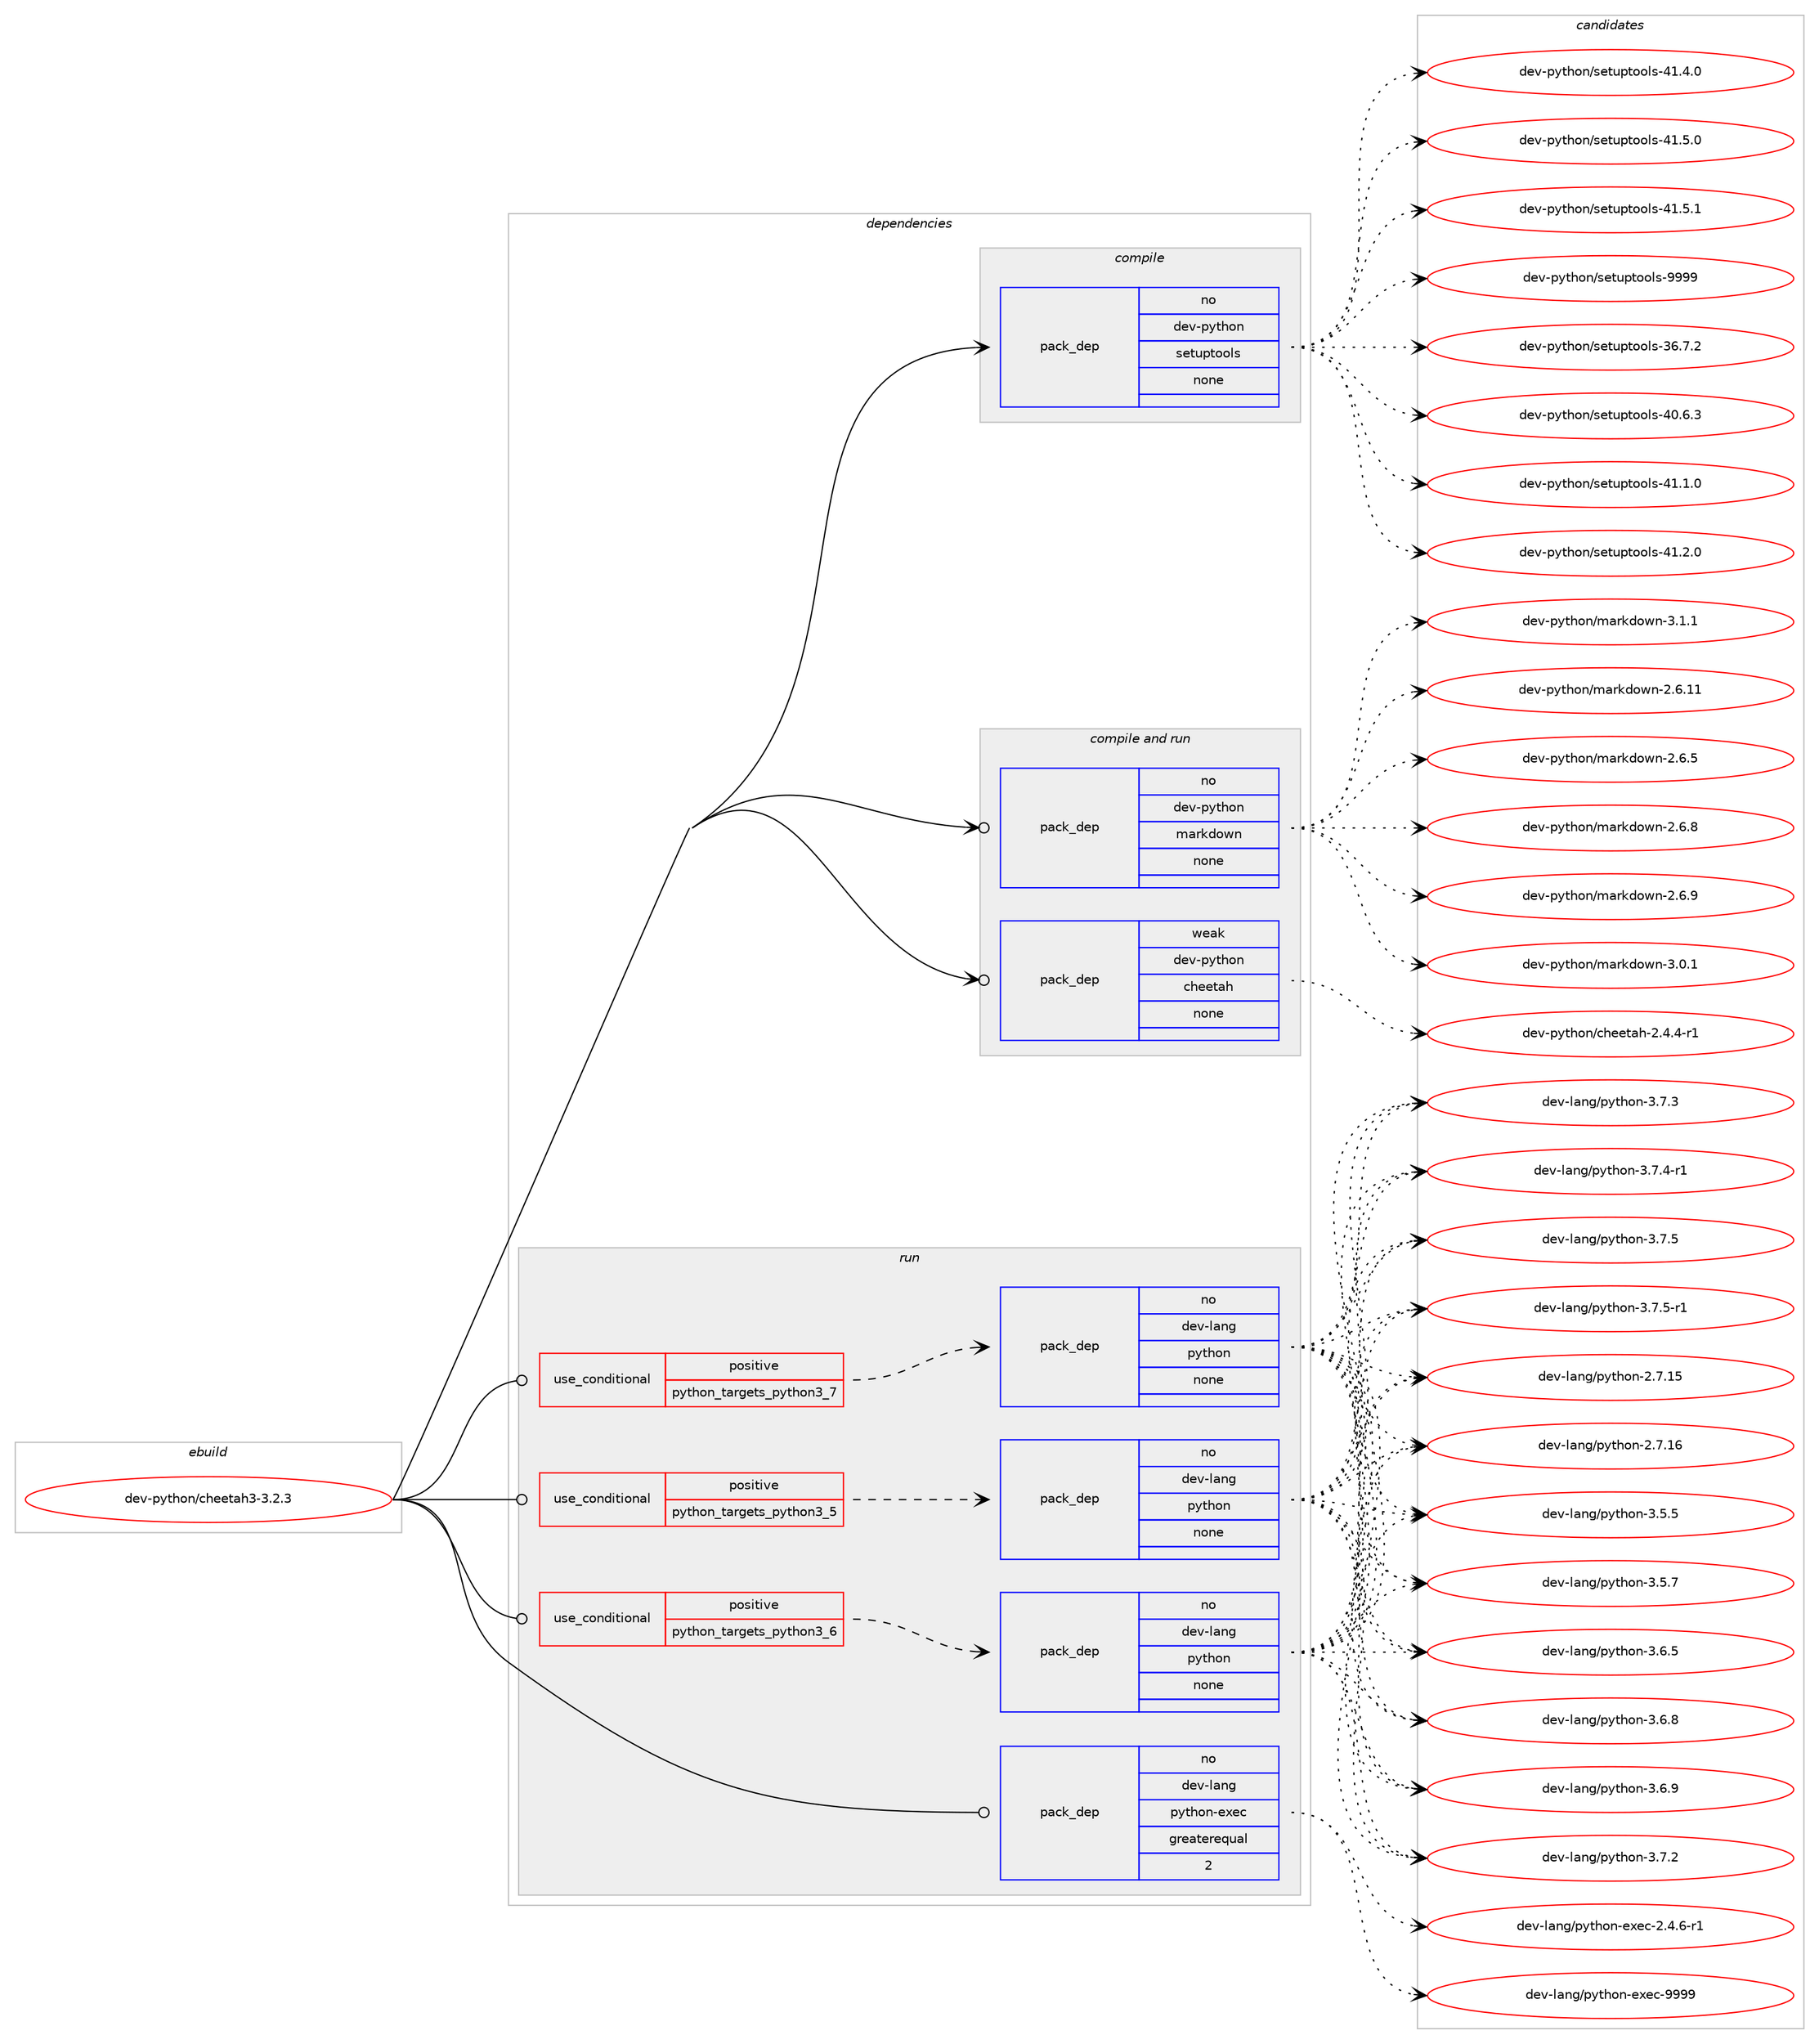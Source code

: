 digraph prolog {

# *************
# Graph options
# *************

newrank=true;
concentrate=true;
compound=true;
graph [rankdir=LR,fontname=Helvetica,fontsize=10,ranksep=1.5];#, ranksep=2.5, nodesep=0.2];
edge  [arrowhead=vee];
node  [fontname=Helvetica,fontsize=10];

# **********
# The ebuild
# **********

subgraph cluster_leftcol {
color=gray;
rank=same;
label=<<i>ebuild</i>>;
id [label="dev-python/cheetah3-3.2.3", color=red, width=4, href="../dev-python/cheetah3-3.2.3.svg"];
}

# ****************
# The dependencies
# ****************

subgraph cluster_midcol {
color=gray;
label=<<i>dependencies</i>>;
subgraph cluster_compile {
fillcolor="#eeeeee";
style=filled;
label=<<i>compile</i>>;
subgraph pack449430 {
dependency598648 [label=<<TABLE BORDER="0" CELLBORDER="1" CELLSPACING="0" CELLPADDING="4" WIDTH="220"><TR><TD ROWSPAN="6" CELLPADDING="30">pack_dep</TD></TR><TR><TD WIDTH="110">no</TD></TR><TR><TD>dev-python</TD></TR><TR><TD>setuptools</TD></TR><TR><TD>none</TD></TR><TR><TD></TD></TR></TABLE>>, shape=none, color=blue];
}
id:e -> dependency598648:w [weight=20,style="solid",arrowhead="vee"];
}
subgraph cluster_compileandrun {
fillcolor="#eeeeee";
style=filled;
label=<<i>compile and run</i>>;
subgraph pack449431 {
dependency598649 [label=<<TABLE BORDER="0" CELLBORDER="1" CELLSPACING="0" CELLPADDING="4" WIDTH="220"><TR><TD ROWSPAN="6" CELLPADDING="30">pack_dep</TD></TR><TR><TD WIDTH="110">no</TD></TR><TR><TD>dev-python</TD></TR><TR><TD>markdown</TD></TR><TR><TD>none</TD></TR><TR><TD></TD></TR></TABLE>>, shape=none, color=blue];
}
id:e -> dependency598649:w [weight=20,style="solid",arrowhead="odotvee"];
subgraph pack449432 {
dependency598650 [label=<<TABLE BORDER="0" CELLBORDER="1" CELLSPACING="0" CELLPADDING="4" WIDTH="220"><TR><TD ROWSPAN="6" CELLPADDING="30">pack_dep</TD></TR><TR><TD WIDTH="110">weak</TD></TR><TR><TD>dev-python</TD></TR><TR><TD>cheetah</TD></TR><TR><TD>none</TD></TR><TR><TD></TD></TR></TABLE>>, shape=none, color=blue];
}
id:e -> dependency598650:w [weight=20,style="solid",arrowhead="odotvee"];
}
subgraph cluster_run {
fillcolor="#eeeeee";
style=filled;
label=<<i>run</i>>;
subgraph cond137439 {
dependency598651 [label=<<TABLE BORDER="0" CELLBORDER="1" CELLSPACING="0" CELLPADDING="4"><TR><TD ROWSPAN="3" CELLPADDING="10">use_conditional</TD></TR><TR><TD>positive</TD></TR><TR><TD>python_targets_python3_5</TD></TR></TABLE>>, shape=none, color=red];
subgraph pack449433 {
dependency598652 [label=<<TABLE BORDER="0" CELLBORDER="1" CELLSPACING="0" CELLPADDING="4" WIDTH="220"><TR><TD ROWSPAN="6" CELLPADDING="30">pack_dep</TD></TR><TR><TD WIDTH="110">no</TD></TR><TR><TD>dev-lang</TD></TR><TR><TD>python</TD></TR><TR><TD>none</TD></TR><TR><TD></TD></TR></TABLE>>, shape=none, color=blue];
}
dependency598651:e -> dependency598652:w [weight=20,style="dashed",arrowhead="vee"];
}
id:e -> dependency598651:w [weight=20,style="solid",arrowhead="odot"];
subgraph cond137440 {
dependency598653 [label=<<TABLE BORDER="0" CELLBORDER="1" CELLSPACING="0" CELLPADDING="4"><TR><TD ROWSPAN="3" CELLPADDING="10">use_conditional</TD></TR><TR><TD>positive</TD></TR><TR><TD>python_targets_python3_6</TD></TR></TABLE>>, shape=none, color=red];
subgraph pack449434 {
dependency598654 [label=<<TABLE BORDER="0" CELLBORDER="1" CELLSPACING="0" CELLPADDING="4" WIDTH="220"><TR><TD ROWSPAN="6" CELLPADDING="30">pack_dep</TD></TR><TR><TD WIDTH="110">no</TD></TR><TR><TD>dev-lang</TD></TR><TR><TD>python</TD></TR><TR><TD>none</TD></TR><TR><TD></TD></TR></TABLE>>, shape=none, color=blue];
}
dependency598653:e -> dependency598654:w [weight=20,style="dashed",arrowhead="vee"];
}
id:e -> dependency598653:w [weight=20,style="solid",arrowhead="odot"];
subgraph cond137441 {
dependency598655 [label=<<TABLE BORDER="0" CELLBORDER="1" CELLSPACING="0" CELLPADDING="4"><TR><TD ROWSPAN="3" CELLPADDING="10">use_conditional</TD></TR><TR><TD>positive</TD></TR><TR><TD>python_targets_python3_7</TD></TR></TABLE>>, shape=none, color=red];
subgraph pack449435 {
dependency598656 [label=<<TABLE BORDER="0" CELLBORDER="1" CELLSPACING="0" CELLPADDING="4" WIDTH="220"><TR><TD ROWSPAN="6" CELLPADDING="30">pack_dep</TD></TR><TR><TD WIDTH="110">no</TD></TR><TR><TD>dev-lang</TD></TR><TR><TD>python</TD></TR><TR><TD>none</TD></TR><TR><TD></TD></TR></TABLE>>, shape=none, color=blue];
}
dependency598655:e -> dependency598656:w [weight=20,style="dashed",arrowhead="vee"];
}
id:e -> dependency598655:w [weight=20,style="solid",arrowhead="odot"];
subgraph pack449436 {
dependency598657 [label=<<TABLE BORDER="0" CELLBORDER="1" CELLSPACING="0" CELLPADDING="4" WIDTH="220"><TR><TD ROWSPAN="6" CELLPADDING="30">pack_dep</TD></TR><TR><TD WIDTH="110">no</TD></TR><TR><TD>dev-lang</TD></TR><TR><TD>python-exec</TD></TR><TR><TD>greaterequal</TD></TR><TR><TD>2</TD></TR></TABLE>>, shape=none, color=blue];
}
id:e -> dependency598657:w [weight=20,style="solid",arrowhead="odot"];
}
}

# **************
# The candidates
# **************

subgraph cluster_choices {
rank=same;
color=gray;
label=<<i>candidates</i>>;

subgraph choice449430 {
color=black;
nodesep=1;
choice100101118451121211161041111104711510111611711211611111110811545515446554650 [label="dev-python/setuptools-36.7.2", color=red, width=4,href="../dev-python/setuptools-36.7.2.svg"];
choice100101118451121211161041111104711510111611711211611111110811545524846544651 [label="dev-python/setuptools-40.6.3", color=red, width=4,href="../dev-python/setuptools-40.6.3.svg"];
choice100101118451121211161041111104711510111611711211611111110811545524946494648 [label="dev-python/setuptools-41.1.0", color=red, width=4,href="../dev-python/setuptools-41.1.0.svg"];
choice100101118451121211161041111104711510111611711211611111110811545524946504648 [label="dev-python/setuptools-41.2.0", color=red, width=4,href="../dev-python/setuptools-41.2.0.svg"];
choice100101118451121211161041111104711510111611711211611111110811545524946524648 [label="dev-python/setuptools-41.4.0", color=red, width=4,href="../dev-python/setuptools-41.4.0.svg"];
choice100101118451121211161041111104711510111611711211611111110811545524946534648 [label="dev-python/setuptools-41.5.0", color=red, width=4,href="../dev-python/setuptools-41.5.0.svg"];
choice100101118451121211161041111104711510111611711211611111110811545524946534649 [label="dev-python/setuptools-41.5.1", color=red, width=4,href="../dev-python/setuptools-41.5.1.svg"];
choice10010111845112121116104111110471151011161171121161111111081154557575757 [label="dev-python/setuptools-9999", color=red, width=4,href="../dev-python/setuptools-9999.svg"];
dependency598648:e -> choice100101118451121211161041111104711510111611711211611111110811545515446554650:w [style=dotted,weight="100"];
dependency598648:e -> choice100101118451121211161041111104711510111611711211611111110811545524846544651:w [style=dotted,weight="100"];
dependency598648:e -> choice100101118451121211161041111104711510111611711211611111110811545524946494648:w [style=dotted,weight="100"];
dependency598648:e -> choice100101118451121211161041111104711510111611711211611111110811545524946504648:w [style=dotted,weight="100"];
dependency598648:e -> choice100101118451121211161041111104711510111611711211611111110811545524946524648:w [style=dotted,weight="100"];
dependency598648:e -> choice100101118451121211161041111104711510111611711211611111110811545524946534648:w [style=dotted,weight="100"];
dependency598648:e -> choice100101118451121211161041111104711510111611711211611111110811545524946534649:w [style=dotted,weight="100"];
dependency598648:e -> choice10010111845112121116104111110471151011161171121161111111081154557575757:w [style=dotted,weight="100"];
}
subgraph choice449431 {
color=black;
nodesep=1;
choice10010111845112121116104111110471099711410710011111911045504654464949 [label="dev-python/markdown-2.6.11", color=red, width=4,href="../dev-python/markdown-2.6.11.svg"];
choice100101118451121211161041111104710997114107100111119110455046544653 [label="dev-python/markdown-2.6.5", color=red, width=4,href="../dev-python/markdown-2.6.5.svg"];
choice100101118451121211161041111104710997114107100111119110455046544656 [label="dev-python/markdown-2.6.8", color=red, width=4,href="../dev-python/markdown-2.6.8.svg"];
choice100101118451121211161041111104710997114107100111119110455046544657 [label="dev-python/markdown-2.6.9", color=red, width=4,href="../dev-python/markdown-2.6.9.svg"];
choice100101118451121211161041111104710997114107100111119110455146484649 [label="dev-python/markdown-3.0.1", color=red, width=4,href="../dev-python/markdown-3.0.1.svg"];
choice100101118451121211161041111104710997114107100111119110455146494649 [label="dev-python/markdown-3.1.1", color=red, width=4,href="../dev-python/markdown-3.1.1.svg"];
dependency598649:e -> choice10010111845112121116104111110471099711410710011111911045504654464949:w [style=dotted,weight="100"];
dependency598649:e -> choice100101118451121211161041111104710997114107100111119110455046544653:w [style=dotted,weight="100"];
dependency598649:e -> choice100101118451121211161041111104710997114107100111119110455046544656:w [style=dotted,weight="100"];
dependency598649:e -> choice100101118451121211161041111104710997114107100111119110455046544657:w [style=dotted,weight="100"];
dependency598649:e -> choice100101118451121211161041111104710997114107100111119110455146484649:w [style=dotted,weight="100"];
dependency598649:e -> choice100101118451121211161041111104710997114107100111119110455146494649:w [style=dotted,weight="100"];
}
subgraph choice449432 {
color=black;
nodesep=1;
choice100101118451121211161041111104799104101101116971044550465246524511449 [label="dev-python/cheetah-2.4.4-r1", color=red, width=4,href="../dev-python/cheetah-2.4.4-r1.svg"];
dependency598650:e -> choice100101118451121211161041111104799104101101116971044550465246524511449:w [style=dotted,weight="100"];
}
subgraph choice449433 {
color=black;
nodesep=1;
choice10010111845108971101034711212111610411111045504655464953 [label="dev-lang/python-2.7.15", color=red, width=4,href="../dev-lang/python-2.7.15.svg"];
choice10010111845108971101034711212111610411111045504655464954 [label="dev-lang/python-2.7.16", color=red, width=4,href="../dev-lang/python-2.7.16.svg"];
choice100101118451089711010347112121116104111110455146534653 [label="dev-lang/python-3.5.5", color=red, width=4,href="../dev-lang/python-3.5.5.svg"];
choice100101118451089711010347112121116104111110455146534655 [label="dev-lang/python-3.5.7", color=red, width=4,href="../dev-lang/python-3.5.7.svg"];
choice100101118451089711010347112121116104111110455146544653 [label="dev-lang/python-3.6.5", color=red, width=4,href="../dev-lang/python-3.6.5.svg"];
choice100101118451089711010347112121116104111110455146544656 [label="dev-lang/python-3.6.8", color=red, width=4,href="../dev-lang/python-3.6.8.svg"];
choice100101118451089711010347112121116104111110455146544657 [label="dev-lang/python-3.6.9", color=red, width=4,href="../dev-lang/python-3.6.9.svg"];
choice100101118451089711010347112121116104111110455146554650 [label="dev-lang/python-3.7.2", color=red, width=4,href="../dev-lang/python-3.7.2.svg"];
choice100101118451089711010347112121116104111110455146554651 [label="dev-lang/python-3.7.3", color=red, width=4,href="../dev-lang/python-3.7.3.svg"];
choice1001011184510897110103471121211161041111104551465546524511449 [label="dev-lang/python-3.7.4-r1", color=red, width=4,href="../dev-lang/python-3.7.4-r1.svg"];
choice100101118451089711010347112121116104111110455146554653 [label="dev-lang/python-3.7.5", color=red, width=4,href="../dev-lang/python-3.7.5.svg"];
choice1001011184510897110103471121211161041111104551465546534511449 [label="dev-lang/python-3.7.5-r1", color=red, width=4,href="../dev-lang/python-3.7.5-r1.svg"];
dependency598652:e -> choice10010111845108971101034711212111610411111045504655464953:w [style=dotted,weight="100"];
dependency598652:e -> choice10010111845108971101034711212111610411111045504655464954:w [style=dotted,weight="100"];
dependency598652:e -> choice100101118451089711010347112121116104111110455146534653:w [style=dotted,weight="100"];
dependency598652:e -> choice100101118451089711010347112121116104111110455146534655:w [style=dotted,weight="100"];
dependency598652:e -> choice100101118451089711010347112121116104111110455146544653:w [style=dotted,weight="100"];
dependency598652:e -> choice100101118451089711010347112121116104111110455146544656:w [style=dotted,weight="100"];
dependency598652:e -> choice100101118451089711010347112121116104111110455146544657:w [style=dotted,weight="100"];
dependency598652:e -> choice100101118451089711010347112121116104111110455146554650:w [style=dotted,weight="100"];
dependency598652:e -> choice100101118451089711010347112121116104111110455146554651:w [style=dotted,weight="100"];
dependency598652:e -> choice1001011184510897110103471121211161041111104551465546524511449:w [style=dotted,weight="100"];
dependency598652:e -> choice100101118451089711010347112121116104111110455146554653:w [style=dotted,weight="100"];
dependency598652:e -> choice1001011184510897110103471121211161041111104551465546534511449:w [style=dotted,weight="100"];
}
subgraph choice449434 {
color=black;
nodesep=1;
choice10010111845108971101034711212111610411111045504655464953 [label="dev-lang/python-2.7.15", color=red, width=4,href="../dev-lang/python-2.7.15.svg"];
choice10010111845108971101034711212111610411111045504655464954 [label="dev-lang/python-2.7.16", color=red, width=4,href="../dev-lang/python-2.7.16.svg"];
choice100101118451089711010347112121116104111110455146534653 [label="dev-lang/python-3.5.5", color=red, width=4,href="../dev-lang/python-3.5.5.svg"];
choice100101118451089711010347112121116104111110455146534655 [label="dev-lang/python-3.5.7", color=red, width=4,href="../dev-lang/python-3.5.7.svg"];
choice100101118451089711010347112121116104111110455146544653 [label="dev-lang/python-3.6.5", color=red, width=4,href="../dev-lang/python-3.6.5.svg"];
choice100101118451089711010347112121116104111110455146544656 [label="dev-lang/python-3.6.8", color=red, width=4,href="../dev-lang/python-3.6.8.svg"];
choice100101118451089711010347112121116104111110455146544657 [label="dev-lang/python-3.6.9", color=red, width=4,href="../dev-lang/python-3.6.9.svg"];
choice100101118451089711010347112121116104111110455146554650 [label="dev-lang/python-3.7.2", color=red, width=4,href="../dev-lang/python-3.7.2.svg"];
choice100101118451089711010347112121116104111110455146554651 [label="dev-lang/python-3.7.3", color=red, width=4,href="../dev-lang/python-3.7.3.svg"];
choice1001011184510897110103471121211161041111104551465546524511449 [label="dev-lang/python-3.7.4-r1", color=red, width=4,href="../dev-lang/python-3.7.4-r1.svg"];
choice100101118451089711010347112121116104111110455146554653 [label="dev-lang/python-3.7.5", color=red, width=4,href="../dev-lang/python-3.7.5.svg"];
choice1001011184510897110103471121211161041111104551465546534511449 [label="dev-lang/python-3.7.5-r1", color=red, width=4,href="../dev-lang/python-3.7.5-r1.svg"];
dependency598654:e -> choice10010111845108971101034711212111610411111045504655464953:w [style=dotted,weight="100"];
dependency598654:e -> choice10010111845108971101034711212111610411111045504655464954:w [style=dotted,weight="100"];
dependency598654:e -> choice100101118451089711010347112121116104111110455146534653:w [style=dotted,weight="100"];
dependency598654:e -> choice100101118451089711010347112121116104111110455146534655:w [style=dotted,weight="100"];
dependency598654:e -> choice100101118451089711010347112121116104111110455146544653:w [style=dotted,weight="100"];
dependency598654:e -> choice100101118451089711010347112121116104111110455146544656:w [style=dotted,weight="100"];
dependency598654:e -> choice100101118451089711010347112121116104111110455146544657:w [style=dotted,weight="100"];
dependency598654:e -> choice100101118451089711010347112121116104111110455146554650:w [style=dotted,weight="100"];
dependency598654:e -> choice100101118451089711010347112121116104111110455146554651:w [style=dotted,weight="100"];
dependency598654:e -> choice1001011184510897110103471121211161041111104551465546524511449:w [style=dotted,weight="100"];
dependency598654:e -> choice100101118451089711010347112121116104111110455146554653:w [style=dotted,weight="100"];
dependency598654:e -> choice1001011184510897110103471121211161041111104551465546534511449:w [style=dotted,weight="100"];
}
subgraph choice449435 {
color=black;
nodesep=1;
choice10010111845108971101034711212111610411111045504655464953 [label="dev-lang/python-2.7.15", color=red, width=4,href="../dev-lang/python-2.7.15.svg"];
choice10010111845108971101034711212111610411111045504655464954 [label="dev-lang/python-2.7.16", color=red, width=4,href="../dev-lang/python-2.7.16.svg"];
choice100101118451089711010347112121116104111110455146534653 [label="dev-lang/python-3.5.5", color=red, width=4,href="../dev-lang/python-3.5.5.svg"];
choice100101118451089711010347112121116104111110455146534655 [label="dev-lang/python-3.5.7", color=red, width=4,href="../dev-lang/python-3.5.7.svg"];
choice100101118451089711010347112121116104111110455146544653 [label="dev-lang/python-3.6.5", color=red, width=4,href="../dev-lang/python-3.6.5.svg"];
choice100101118451089711010347112121116104111110455146544656 [label="dev-lang/python-3.6.8", color=red, width=4,href="../dev-lang/python-3.6.8.svg"];
choice100101118451089711010347112121116104111110455146544657 [label="dev-lang/python-3.6.9", color=red, width=4,href="../dev-lang/python-3.6.9.svg"];
choice100101118451089711010347112121116104111110455146554650 [label="dev-lang/python-3.7.2", color=red, width=4,href="../dev-lang/python-3.7.2.svg"];
choice100101118451089711010347112121116104111110455146554651 [label="dev-lang/python-3.7.3", color=red, width=4,href="../dev-lang/python-3.7.3.svg"];
choice1001011184510897110103471121211161041111104551465546524511449 [label="dev-lang/python-3.7.4-r1", color=red, width=4,href="../dev-lang/python-3.7.4-r1.svg"];
choice100101118451089711010347112121116104111110455146554653 [label="dev-lang/python-3.7.5", color=red, width=4,href="../dev-lang/python-3.7.5.svg"];
choice1001011184510897110103471121211161041111104551465546534511449 [label="dev-lang/python-3.7.5-r1", color=red, width=4,href="../dev-lang/python-3.7.5-r1.svg"];
dependency598656:e -> choice10010111845108971101034711212111610411111045504655464953:w [style=dotted,weight="100"];
dependency598656:e -> choice10010111845108971101034711212111610411111045504655464954:w [style=dotted,weight="100"];
dependency598656:e -> choice100101118451089711010347112121116104111110455146534653:w [style=dotted,weight="100"];
dependency598656:e -> choice100101118451089711010347112121116104111110455146534655:w [style=dotted,weight="100"];
dependency598656:e -> choice100101118451089711010347112121116104111110455146544653:w [style=dotted,weight="100"];
dependency598656:e -> choice100101118451089711010347112121116104111110455146544656:w [style=dotted,weight="100"];
dependency598656:e -> choice100101118451089711010347112121116104111110455146544657:w [style=dotted,weight="100"];
dependency598656:e -> choice100101118451089711010347112121116104111110455146554650:w [style=dotted,weight="100"];
dependency598656:e -> choice100101118451089711010347112121116104111110455146554651:w [style=dotted,weight="100"];
dependency598656:e -> choice1001011184510897110103471121211161041111104551465546524511449:w [style=dotted,weight="100"];
dependency598656:e -> choice100101118451089711010347112121116104111110455146554653:w [style=dotted,weight="100"];
dependency598656:e -> choice1001011184510897110103471121211161041111104551465546534511449:w [style=dotted,weight="100"];
}
subgraph choice449436 {
color=black;
nodesep=1;
choice10010111845108971101034711212111610411111045101120101994550465246544511449 [label="dev-lang/python-exec-2.4.6-r1", color=red, width=4,href="../dev-lang/python-exec-2.4.6-r1.svg"];
choice10010111845108971101034711212111610411111045101120101994557575757 [label="dev-lang/python-exec-9999", color=red, width=4,href="../dev-lang/python-exec-9999.svg"];
dependency598657:e -> choice10010111845108971101034711212111610411111045101120101994550465246544511449:w [style=dotted,weight="100"];
dependency598657:e -> choice10010111845108971101034711212111610411111045101120101994557575757:w [style=dotted,weight="100"];
}
}

}
